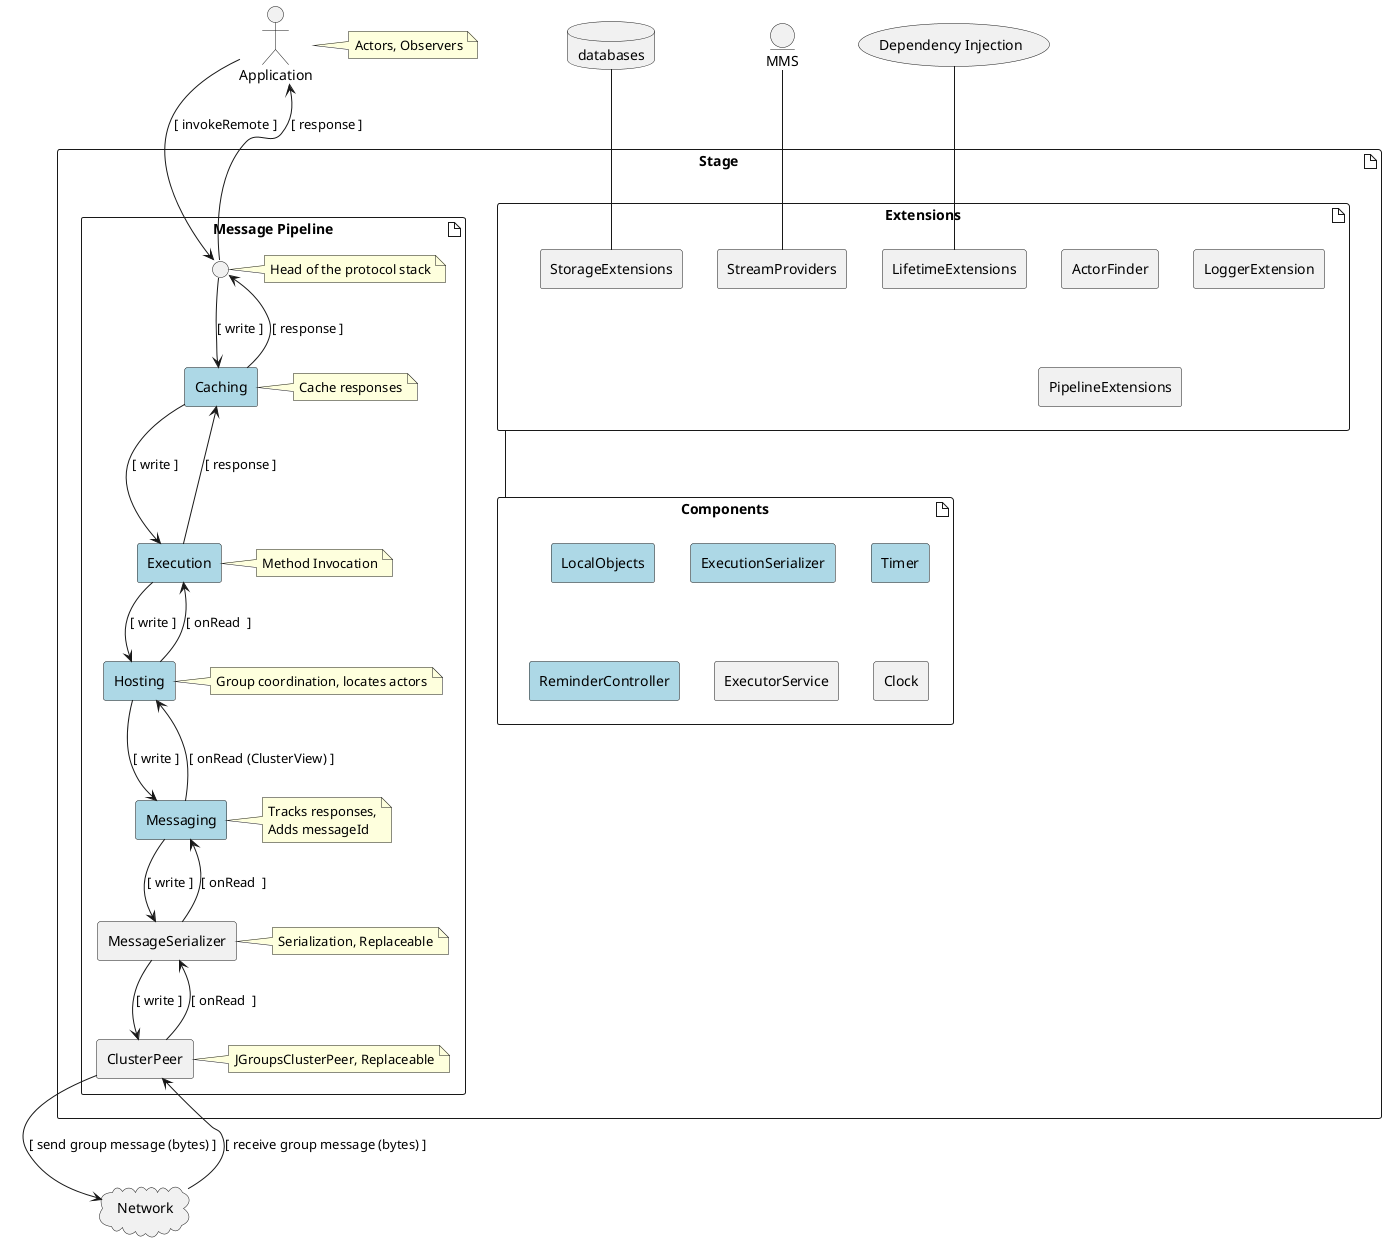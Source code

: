 @startuml

actor Application
note right of Application : Actors, Observers

database databases
entity MMS
usecase "Dependency Injection" as DependencyInjection
artifact Stage {
    artifact "Message Pipeline" as MessagePipeline  {
        interface " " as Head
        note right of Head : Head of the protocol stack
        agent Caching #LightBlue
        agent Execution #LightBlue
        agent Hosting #LightBlue
        agent Messaging #LightBlue
        agent MessageSerializer
        agent ClusterPeer
        note right of Caching : Cache responses
        note right of Execution : Method Invocation
        note right of Messaging {
            Tracks responses,
            Adds messageId
        }
        note right of MessageSerializer : Serialization, Replaceable
        note right of ClusterPeer : JGroupsClusterPeer, Replaceable
        note right of Hosting : Group coordination, locates actors
    }
    artifact "Components"  {
        agent LocalObjects #LightBlue
        agent ExecutionSerializer #LightBlue
        agent Timer #LightBlue
        agent ReminderController #LightBlue
        agent ExecutorService
        agent Clock
    }
    artifact "Extensions"  {
        agent ActorFinder
        agent LoggerExtension
        agent StreamProviders
        agent StorageExtensions
        agent PipelineExtensions
        agent LifetimeExtensions
    }
    Extensions -down-- Components
    ' MessagePipeline - PipelineExtensions
    databases -- StorageExtensions
    MMS -- StreamProviders
    DependencyInjection -- LifetimeExtensions
'    note right of ActorFinder {
'        can be used with containers
'    }
}
cloud Network

Application --> Head : [ invokeRemote ]
Head --> Caching : [ write ]
Caching --> Execution : [ write ]
Execution --> Hosting  : [ write ]
Hosting --> Messaging  : [ write ]
Messaging --> MessageSerializer  : [ write ]
MessageSerializer --> ClusterPeer : [ write ]
ClusterPeer --> Network : [ send group message (bytes) ]

Network --> ClusterPeer : [ receive group message (bytes) ]
ClusterPeer --> MessageSerializer : [ onRead  ]
MessageSerializer --> Messaging  : [ onRead  ]
Hosting --> Execution  : [ onRead  ]
Messaging --> Hosting  : [ onRead (ClusterView) ]
Execution --> Caching : [ response ]
Caching --> Head : [ response ]
Head --> Application : [ response ]

@enduml
